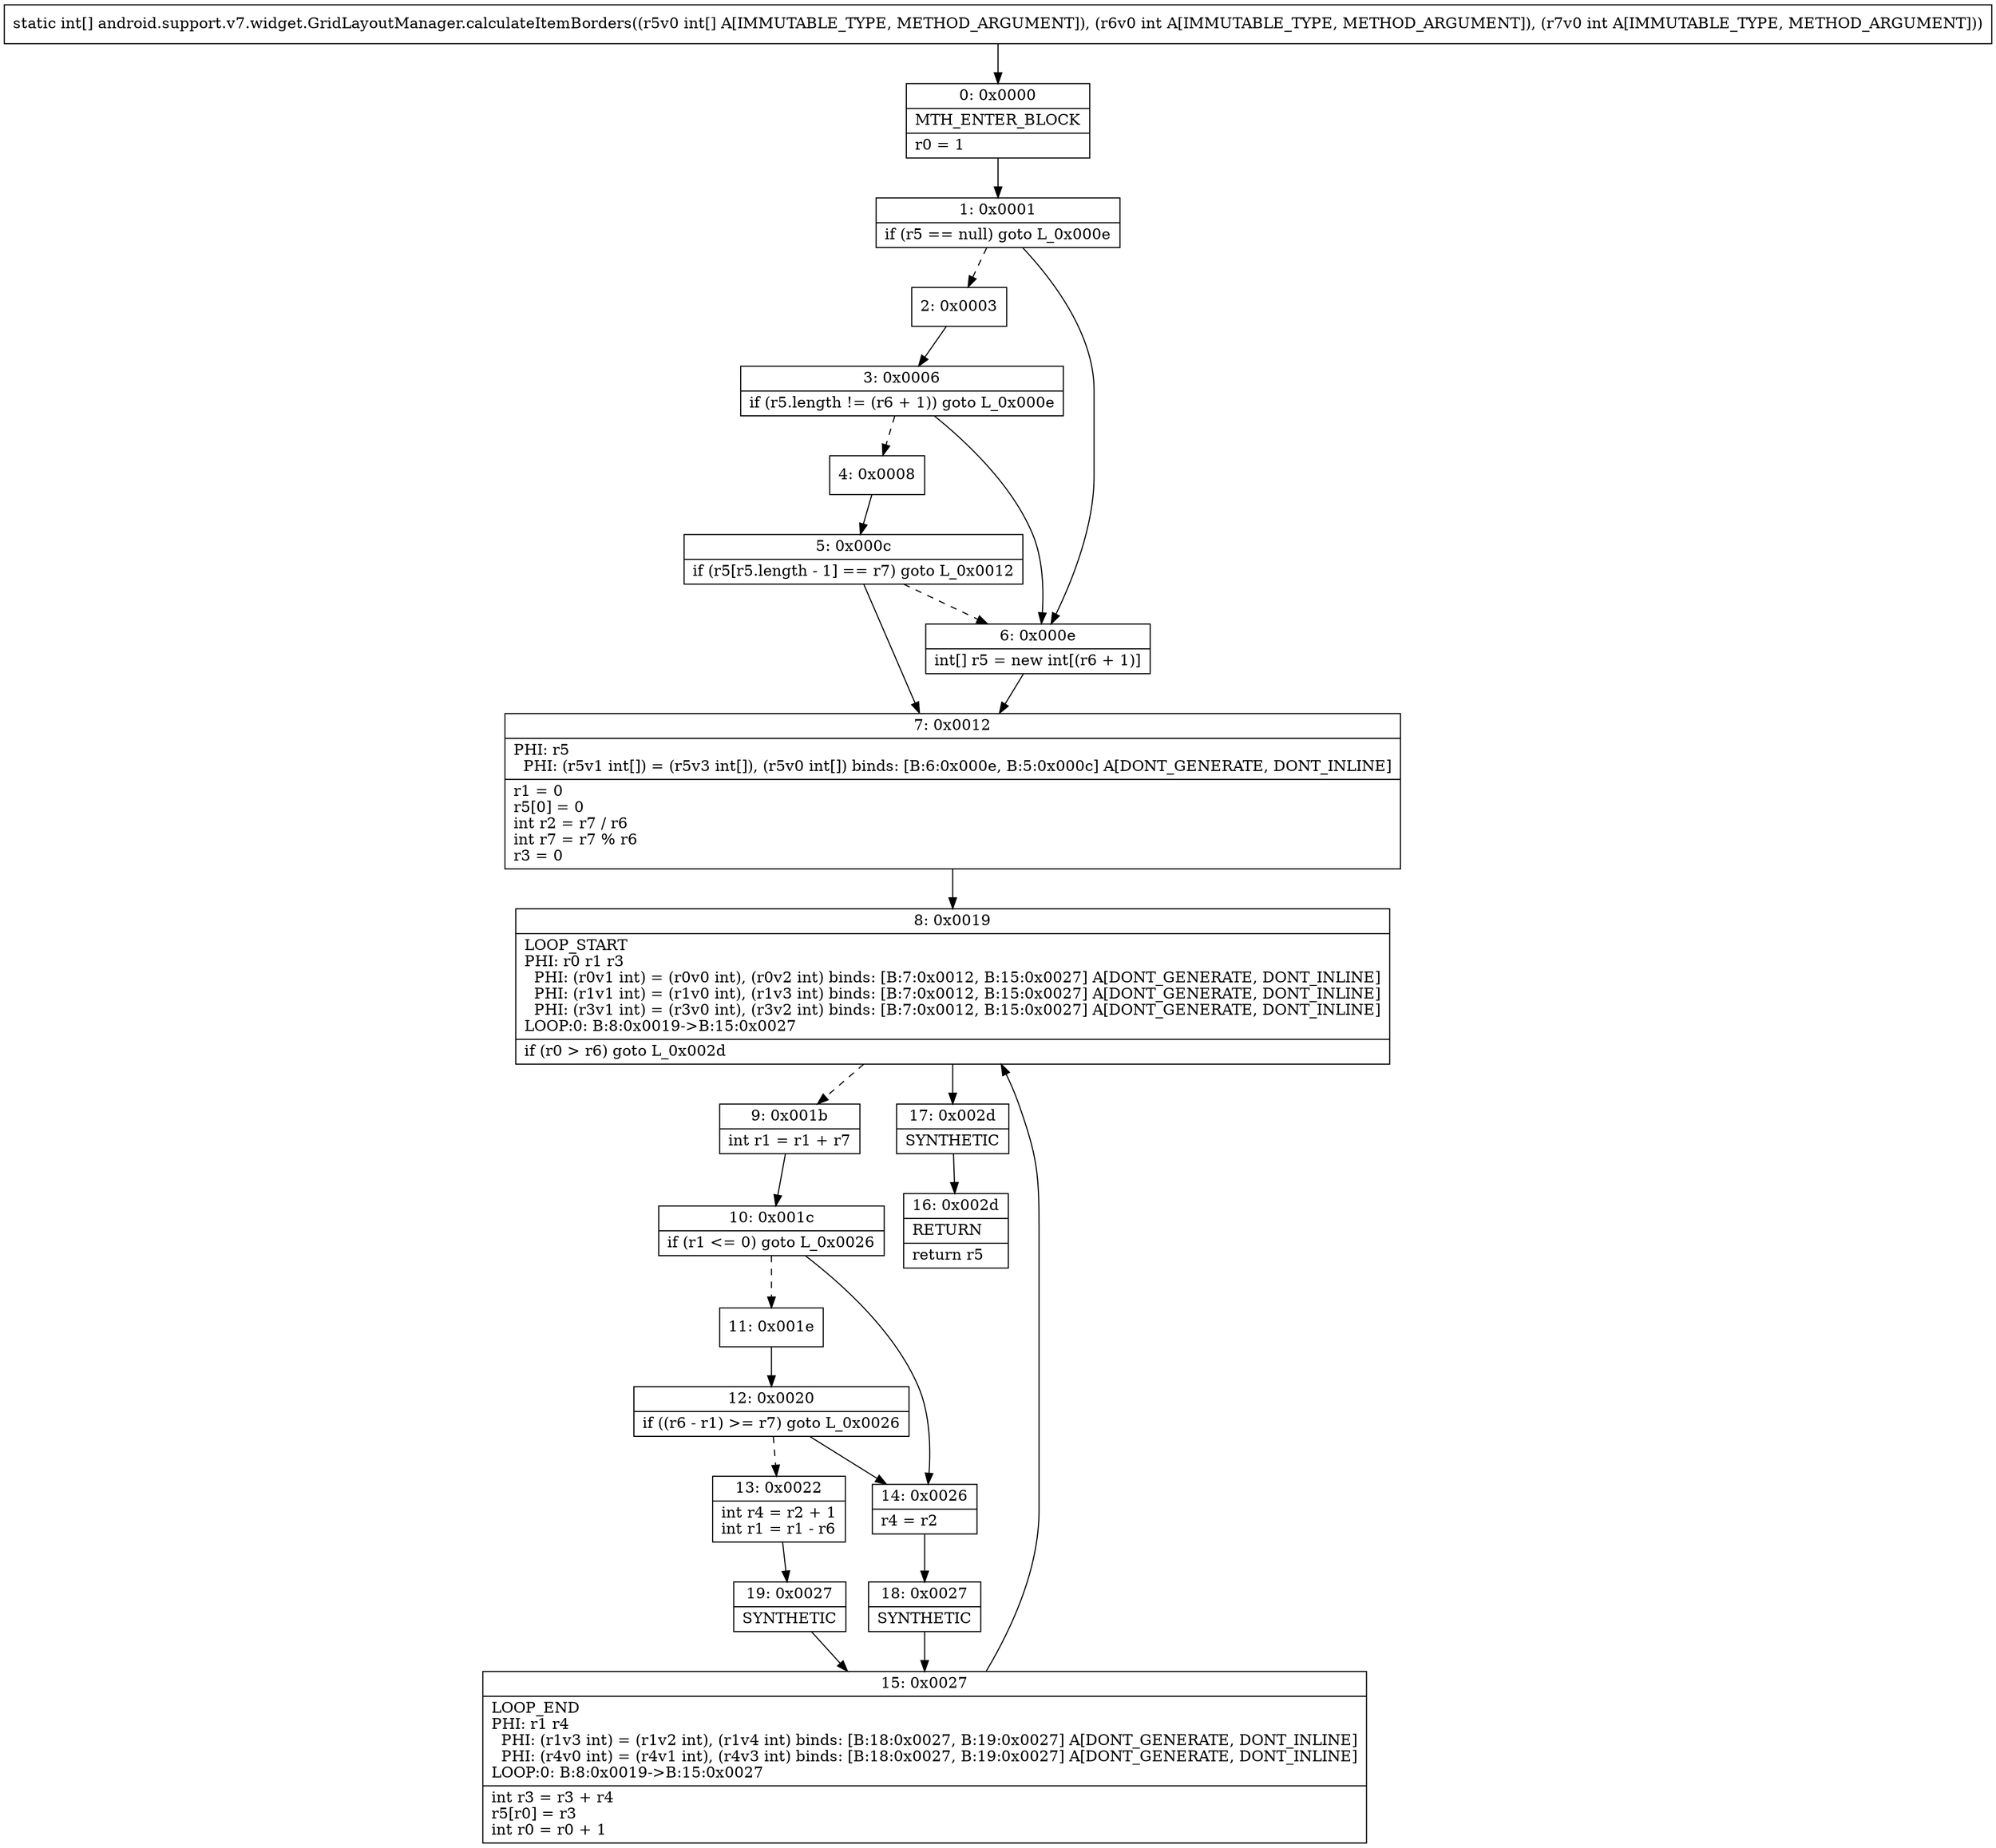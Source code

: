 digraph "CFG forandroid.support.v7.widget.GridLayoutManager.calculateItemBorders([III)[I" {
Node_0 [shape=record,label="{0\:\ 0x0000|MTH_ENTER_BLOCK\l|r0 = 1\l}"];
Node_1 [shape=record,label="{1\:\ 0x0001|if (r5 == null) goto L_0x000e\l}"];
Node_2 [shape=record,label="{2\:\ 0x0003}"];
Node_3 [shape=record,label="{3\:\ 0x0006|if (r5.length != (r6 + 1)) goto L_0x000e\l}"];
Node_4 [shape=record,label="{4\:\ 0x0008}"];
Node_5 [shape=record,label="{5\:\ 0x000c|if (r5[r5.length \- 1] == r7) goto L_0x0012\l}"];
Node_6 [shape=record,label="{6\:\ 0x000e|int[] r5 = new int[(r6 + 1)]\l}"];
Node_7 [shape=record,label="{7\:\ 0x0012|PHI: r5 \l  PHI: (r5v1 int[]) = (r5v3 int[]), (r5v0 int[]) binds: [B:6:0x000e, B:5:0x000c] A[DONT_GENERATE, DONT_INLINE]\l|r1 = 0\lr5[0] = 0\lint r2 = r7 \/ r6\lint r7 = r7 % r6\lr3 = 0\l}"];
Node_8 [shape=record,label="{8\:\ 0x0019|LOOP_START\lPHI: r0 r1 r3 \l  PHI: (r0v1 int) = (r0v0 int), (r0v2 int) binds: [B:7:0x0012, B:15:0x0027] A[DONT_GENERATE, DONT_INLINE]\l  PHI: (r1v1 int) = (r1v0 int), (r1v3 int) binds: [B:7:0x0012, B:15:0x0027] A[DONT_GENERATE, DONT_INLINE]\l  PHI: (r3v1 int) = (r3v0 int), (r3v2 int) binds: [B:7:0x0012, B:15:0x0027] A[DONT_GENERATE, DONT_INLINE]\lLOOP:0: B:8:0x0019\-\>B:15:0x0027\l|if (r0 \> r6) goto L_0x002d\l}"];
Node_9 [shape=record,label="{9\:\ 0x001b|int r1 = r1 + r7\l}"];
Node_10 [shape=record,label="{10\:\ 0x001c|if (r1 \<= 0) goto L_0x0026\l}"];
Node_11 [shape=record,label="{11\:\ 0x001e}"];
Node_12 [shape=record,label="{12\:\ 0x0020|if ((r6 \- r1) \>= r7) goto L_0x0026\l}"];
Node_13 [shape=record,label="{13\:\ 0x0022|int r4 = r2 + 1\lint r1 = r1 \- r6\l}"];
Node_14 [shape=record,label="{14\:\ 0x0026|r4 = r2\l}"];
Node_15 [shape=record,label="{15\:\ 0x0027|LOOP_END\lPHI: r1 r4 \l  PHI: (r1v3 int) = (r1v2 int), (r1v4 int) binds: [B:18:0x0027, B:19:0x0027] A[DONT_GENERATE, DONT_INLINE]\l  PHI: (r4v0 int) = (r4v1 int), (r4v3 int) binds: [B:18:0x0027, B:19:0x0027] A[DONT_GENERATE, DONT_INLINE]\lLOOP:0: B:8:0x0019\-\>B:15:0x0027\l|int r3 = r3 + r4\lr5[r0] = r3\lint r0 = r0 + 1\l}"];
Node_16 [shape=record,label="{16\:\ 0x002d|RETURN\l|return r5\l}"];
Node_17 [shape=record,label="{17\:\ 0x002d|SYNTHETIC\l}"];
Node_18 [shape=record,label="{18\:\ 0x0027|SYNTHETIC\l}"];
Node_19 [shape=record,label="{19\:\ 0x0027|SYNTHETIC\l}"];
MethodNode[shape=record,label="{static int[] android.support.v7.widget.GridLayoutManager.calculateItemBorders((r5v0 int[] A[IMMUTABLE_TYPE, METHOD_ARGUMENT]), (r6v0 int A[IMMUTABLE_TYPE, METHOD_ARGUMENT]), (r7v0 int A[IMMUTABLE_TYPE, METHOD_ARGUMENT])) }"];
MethodNode -> Node_0;
Node_0 -> Node_1;
Node_1 -> Node_2[style=dashed];
Node_1 -> Node_6;
Node_2 -> Node_3;
Node_3 -> Node_4[style=dashed];
Node_3 -> Node_6;
Node_4 -> Node_5;
Node_5 -> Node_6[style=dashed];
Node_5 -> Node_7;
Node_6 -> Node_7;
Node_7 -> Node_8;
Node_8 -> Node_9[style=dashed];
Node_8 -> Node_17;
Node_9 -> Node_10;
Node_10 -> Node_11[style=dashed];
Node_10 -> Node_14;
Node_11 -> Node_12;
Node_12 -> Node_13[style=dashed];
Node_12 -> Node_14;
Node_13 -> Node_19;
Node_14 -> Node_18;
Node_15 -> Node_8;
Node_17 -> Node_16;
Node_18 -> Node_15;
Node_19 -> Node_15;
}


